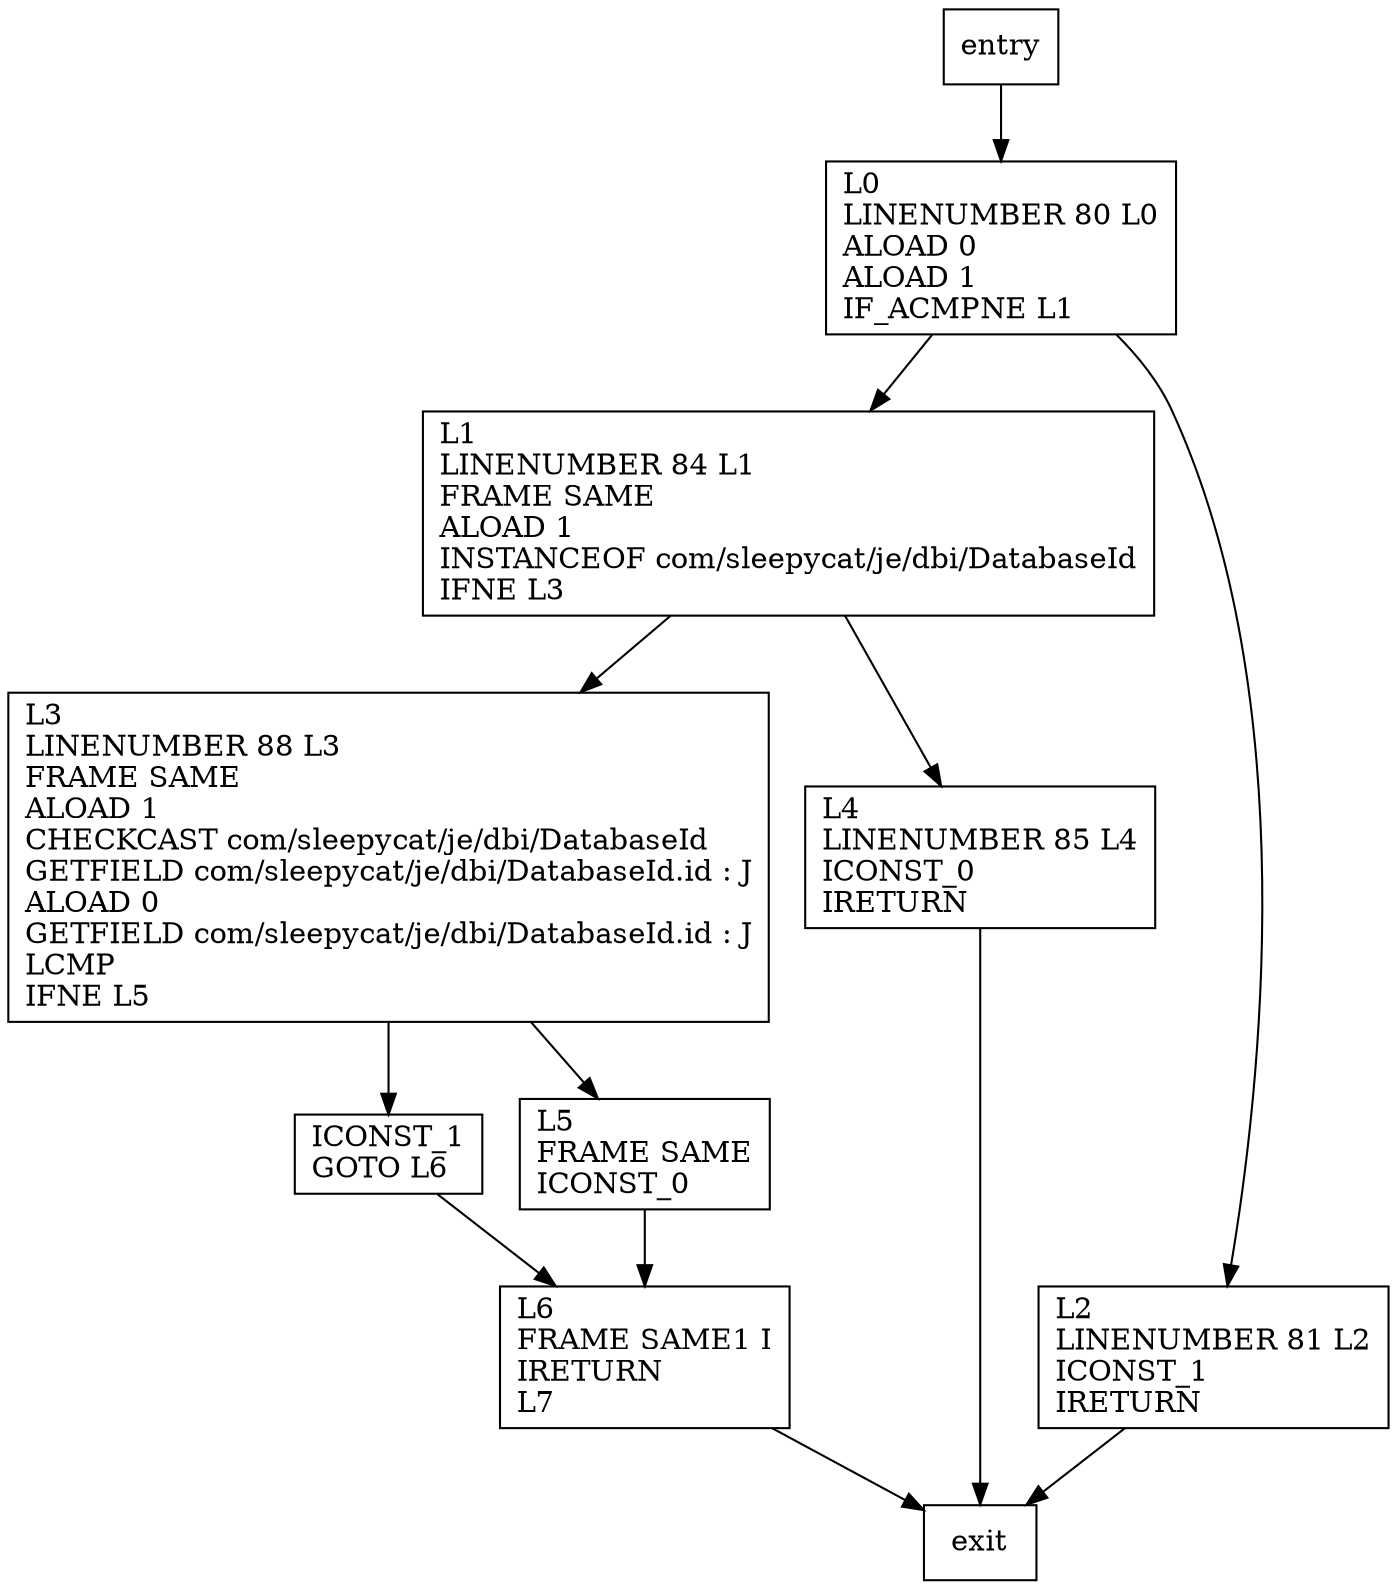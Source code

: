 digraph equals {
node [shape=record];
435204757 [label="L0\lLINENUMBER 80 L0\lALOAD 0\lALOAD 1\lIF_ACMPNE L1\l"];
1131105841 [label="L6\lFRAME SAME1 I\lIRETURN\lL7\l"];
558731365 [label="L3\lLINENUMBER 88 L3\lFRAME SAME\lALOAD 1\lCHECKCAST com/sleepycat/je/dbi/DatabaseId\lGETFIELD com/sleepycat/je/dbi/DatabaseId.id : J\lALOAD 0\lGETFIELD com/sleepycat/je/dbi/DatabaseId.id : J\lLCMP\lIFNE L5\l"];
1035336387 [label="L4\lLINENUMBER 85 L4\lICONST_0\lIRETURN\l"];
241707297 [label="ICONST_1\lGOTO L6\l"];
651390482 [label="L1\lLINENUMBER 84 L1\lFRAME SAME\lALOAD 1\lINSTANCEOF com/sleepycat/je/dbi/DatabaseId\lIFNE L3\l"];
863400611 [label="L5\lFRAME SAME\lICONST_0\l"];
1104798356 [label="L2\lLINENUMBER 81 L2\lICONST_1\lIRETURN\l"];
entry;
exit;
entry -> 435204757
435204757 -> 651390482
435204757 -> 1104798356
1131105841 -> exit
558731365 -> 241707297
558731365 -> 863400611
1035336387 -> exit
241707297 -> 1131105841
651390482 -> 558731365
651390482 -> 1035336387
863400611 -> 1131105841
1104798356 -> exit
}
